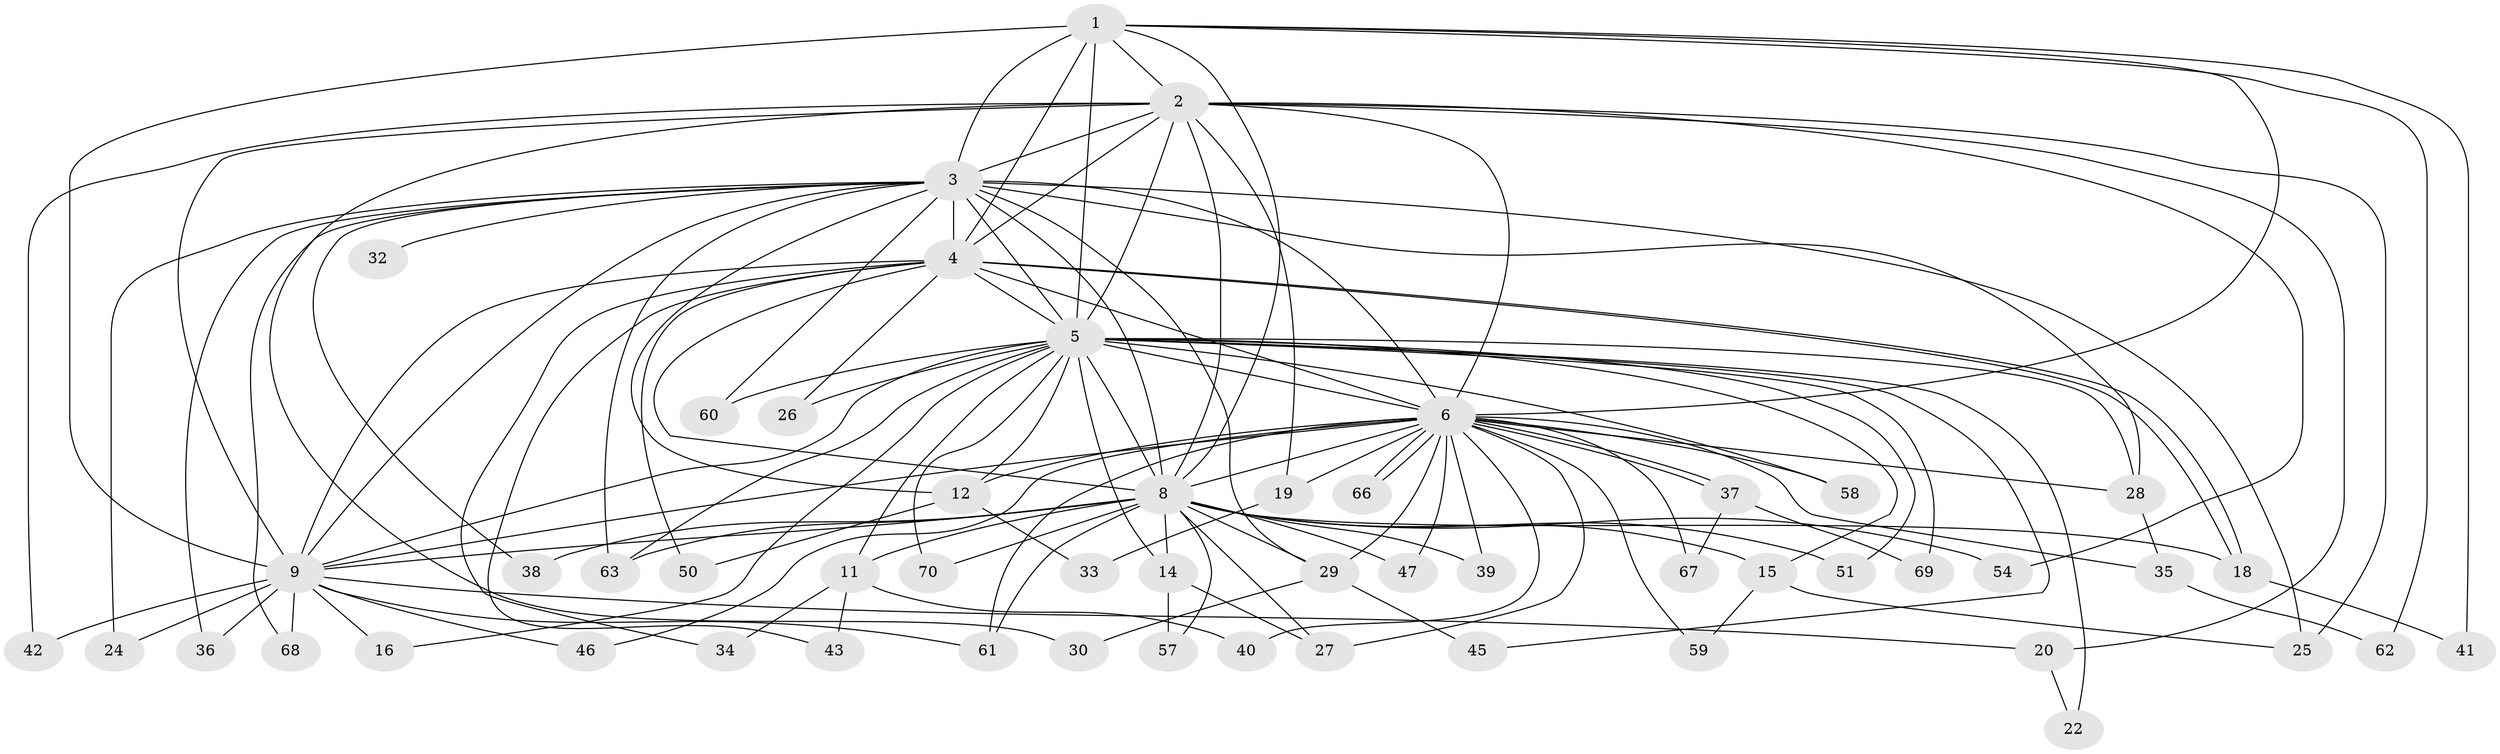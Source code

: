 // Generated by graph-tools (version 1.1) at 2025/23/03/03/25 07:23:39]
// undirected, 54 vertices, 127 edges
graph export_dot {
graph [start="1"]
  node [color=gray90,style=filled];
  1 [super="+48"];
  2 [super="+49"];
  3 [super="+10"];
  4 [super="+21"];
  5 [super="+7"];
  6 [super="+56"];
  8 [super="+23"];
  9 [super="+13"];
  11 [super="+31"];
  12 [super="+17"];
  14;
  15 [super="+53"];
  16;
  18 [super="+64"];
  19;
  20;
  22;
  24;
  25;
  26;
  27 [super="+55"];
  28 [super="+44"];
  29 [super="+52"];
  30;
  32;
  33;
  34;
  35;
  36;
  37;
  38;
  39;
  40;
  41;
  42;
  43;
  45;
  46;
  47;
  50;
  51;
  54;
  57;
  58;
  59;
  60;
  61 [super="+65"];
  62;
  63 [super="+71"];
  66;
  67;
  68;
  69;
  70;
  1 -- 2;
  1 -- 3 [weight=2];
  1 -- 4;
  1 -- 5 [weight=3];
  1 -- 6;
  1 -- 8;
  1 -- 9;
  1 -- 41;
  1 -- 62;
  2 -- 3 [weight=2];
  2 -- 4;
  2 -- 5 [weight=2];
  2 -- 6;
  2 -- 8 [weight=2];
  2 -- 9;
  2 -- 19;
  2 -- 20;
  2 -- 25;
  2 -- 30;
  2 -- 42;
  2 -- 54;
  3 -- 4 [weight=2];
  3 -- 5 [weight=4];
  3 -- 6 [weight=3];
  3 -- 8 [weight=2];
  3 -- 9 [weight=2];
  3 -- 28;
  3 -- 36;
  3 -- 63;
  3 -- 32;
  3 -- 68;
  3 -- 38;
  3 -- 12;
  3 -- 24;
  3 -- 25;
  3 -- 60;
  3 -- 29;
  4 -- 5 [weight=3];
  4 -- 6;
  4 -- 8 [weight=2];
  4 -- 9 [weight=2];
  4 -- 18;
  4 -- 18;
  4 -- 26;
  4 -- 34;
  4 -- 43;
  4 -- 50;
  5 -- 6 [weight=2];
  5 -- 8 [weight=2];
  5 -- 9 [weight=2];
  5 -- 11 [weight=2];
  5 -- 12;
  5 -- 14;
  5 -- 15;
  5 -- 16;
  5 -- 26;
  5 -- 28;
  5 -- 45;
  5 -- 58;
  5 -- 69;
  5 -- 70;
  5 -- 22;
  5 -- 51;
  5 -- 60;
  5 -- 63;
  6 -- 8;
  6 -- 9;
  6 -- 19;
  6 -- 27;
  6 -- 29;
  6 -- 35;
  6 -- 37;
  6 -- 37;
  6 -- 39;
  6 -- 40;
  6 -- 46;
  6 -- 47;
  6 -- 58;
  6 -- 59;
  6 -- 61;
  6 -- 66;
  6 -- 66;
  6 -- 67;
  6 -- 12;
  6 -- 28;
  8 -- 9;
  8 -- 11;
  8 -- 14;
  8 -- 15;
  8 -- 27;
  8 -- 39;
  8 -- 51;
  8 -- 54;
  8 -- 57;
  8 -- 63;
  8 -- 70;
  8 -- 38;
  8 -- 61;
  8 -- 47;
  8 -- 18;
  8 -- 29;
  9 -- 16;
  9 -- 20;
  9 -- 24;
  9 -- 36;
  9 -- 42;
  9 -- 46;
  9 -- 68;
  9 -- 61;
  11 -- 34;
  11 -- 40;
  11 -- 43;
  12 -- 33;
  12 -- 50;
  14 -- 57;
  14 -- 27;
  15 -- 59;
  15 -- 25;
  18 -- 41;
  19 -- 33;
  20 -- 22;
  28 -- 35;
  29 -- 30;
  29 -- 45;
  35 -- 62;
  37 -- 67;
  37 -- 69;
}
